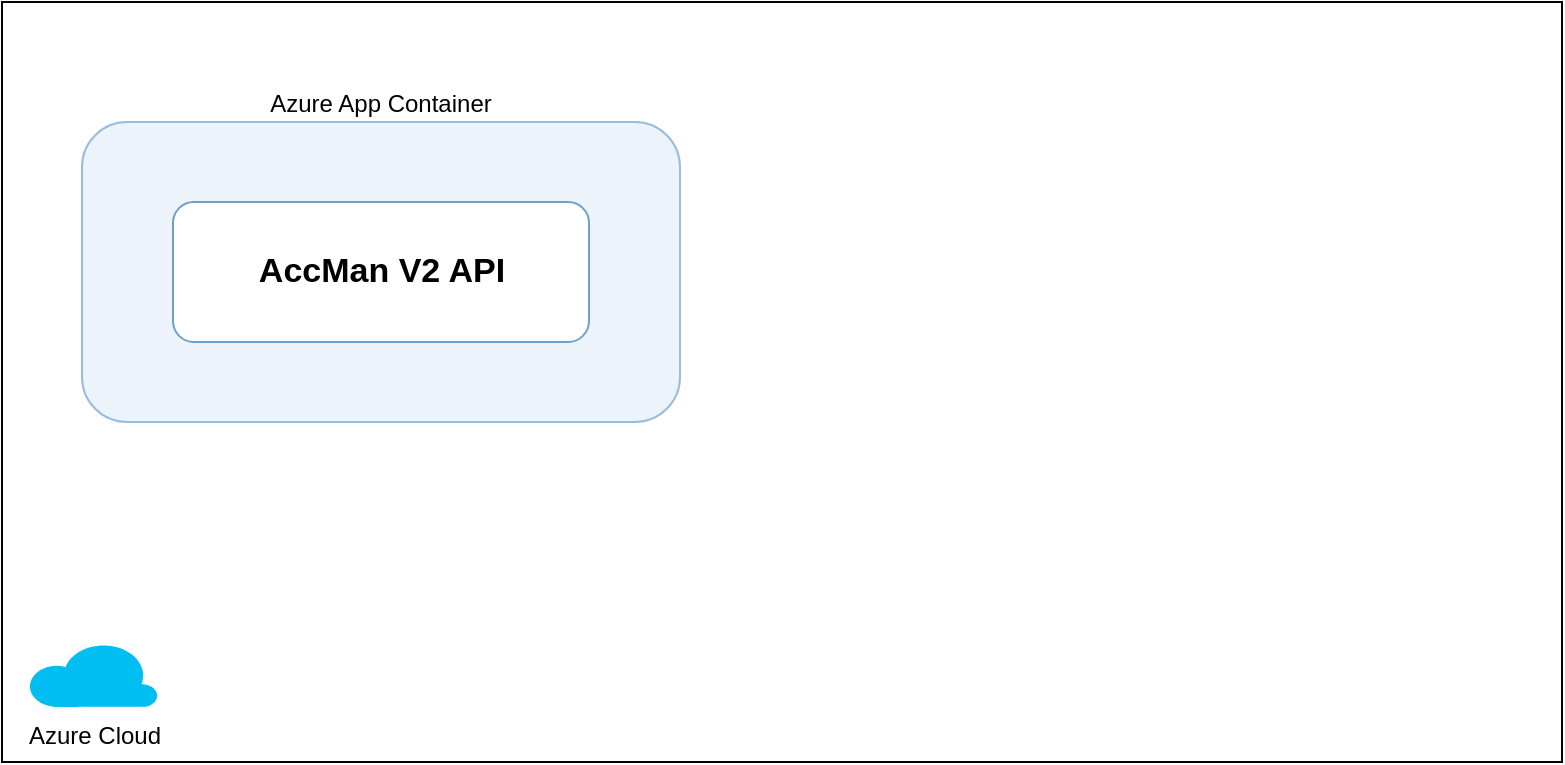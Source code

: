 <mxfile version="21.3.2" type="github">
  <diagram name="Page-1" id="7rJiDSB39MhllVwo2wEZ">
    <mxGraphModel dx="1434" dy="790" grid="1" gridSize="10" guides="1" tooltips="1" connect="1" arrows="1" fold="1" page="1" pageScale="1" pageWidth="850" pageHeight="1100" math="0" shadow="0">
      <root>
        <mxCell id="0" />
        <mxCell id="1" parent="0" />
        <mxCell id="-WoMMl7OlMX7O7KTdgy--7" value="" style="group" vertex="1" connectable="0" parent="1">
          <mxGeometry x="20" y="80" width="780" height="380" as="geometry" />
        </mxCell>
        <mxCell id="-WoMMl7OlMX7O7KTdgy--5" value="" style="rounded=0;whiteSpace=wrap;html=1;" vertex="1" parent="-WoMMl7OlMX7O7KTdgy--7">
          <mxGeometry width="780.0" height="380" as="geometry" />
        </mxCell>
        <mxCell id="-WoMMl7OlMX7O7KTdgy--6" value="Azure Cloud" style="verticalLabelPosition=bottom;html=1;verticalAlign=top;align=center;strokeColor=none;fillColor=#00BEF2;shape=mxgraph.azure.cloud;" vertex="1" parent="-WoMMl7OlMX7O7KTdgy--7">
          <mxGeometry x="13.0" y="320" width="65" height="32.5" as="geometry" />
        </mxCell>
        <mxCell id="-WoMMl7OlMX7O7KTdgy--9" value="" style="group" vertex="1" connectable="0" parent="-WoMMl7OlMX7O7KTdgy--7">
          <mxGeometry x="40" y="60" width="299" height="150" as="geometry" />
        </mxCell>
        <mxCell id="-WoMMl7OlMX7O7KTdgy--8" value="Azure App Container" style="rounded=1;whiteSpace=wrap;html=1;align=center;horizontal=1;verticalAlign=bottom;fillColor=#ECF3FB;strokeColor=#9ABCDD;labelPosition=center;verticalLabelPosition=top;" vertex="1" parent="-WoMMl7OlMX7O7KTdgy--9">
          <mxGeometry width="299.0" height="150" as="geometry" />
        </mxCell>
        <mxCell id="-WoMMl7OlMX7O7KTdgy--3" value="AccMan V2 API" style="rounded=1;fillColor=#FFFFFF;glass=0;shadow=0;fontSize=17;whiteSpace=wrap;html=1;fontStyle=1;align=center;horizontal=1;verticalAlign=middle;labelPosition=center;verticalLabelPosition=middle;strokeColor=#6FA0CC;" vertex="1" parent="-WoMMl7OlMX7O7KTdgy--9">
          <mxGeometry x="45.5" y="40" width="208.0" height="70" as="geometry" />
        </mxCell>
      </root>
    </mxGraphModel>
  </diagram>
</mxfile>
